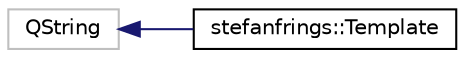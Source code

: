 digraph "Graphical Class Hierarchy"
{
  edge [fontname="Helvetica",fontsize="10",labelfontname="Helvetica",labelfontsize="10"];
  node [fontname="Helvetica",fontsize="10",shape=record];
  rankdir="LR";
  Node224 [label="QString",height=0.2,width=0.4,color="grey75", fillcolor="white", style="filled"];
  Node224 -> Node0 [dir="back",color="midnightblue",fontsize="10",style="solid",fontname="Helvetica"];
  Node0 [label="stefanfrings::Template",height=0.2,width=0.4,color="black", fillcolor="white", style="filled",URL="$classstefanfrings_1_1_template.html"];
}
